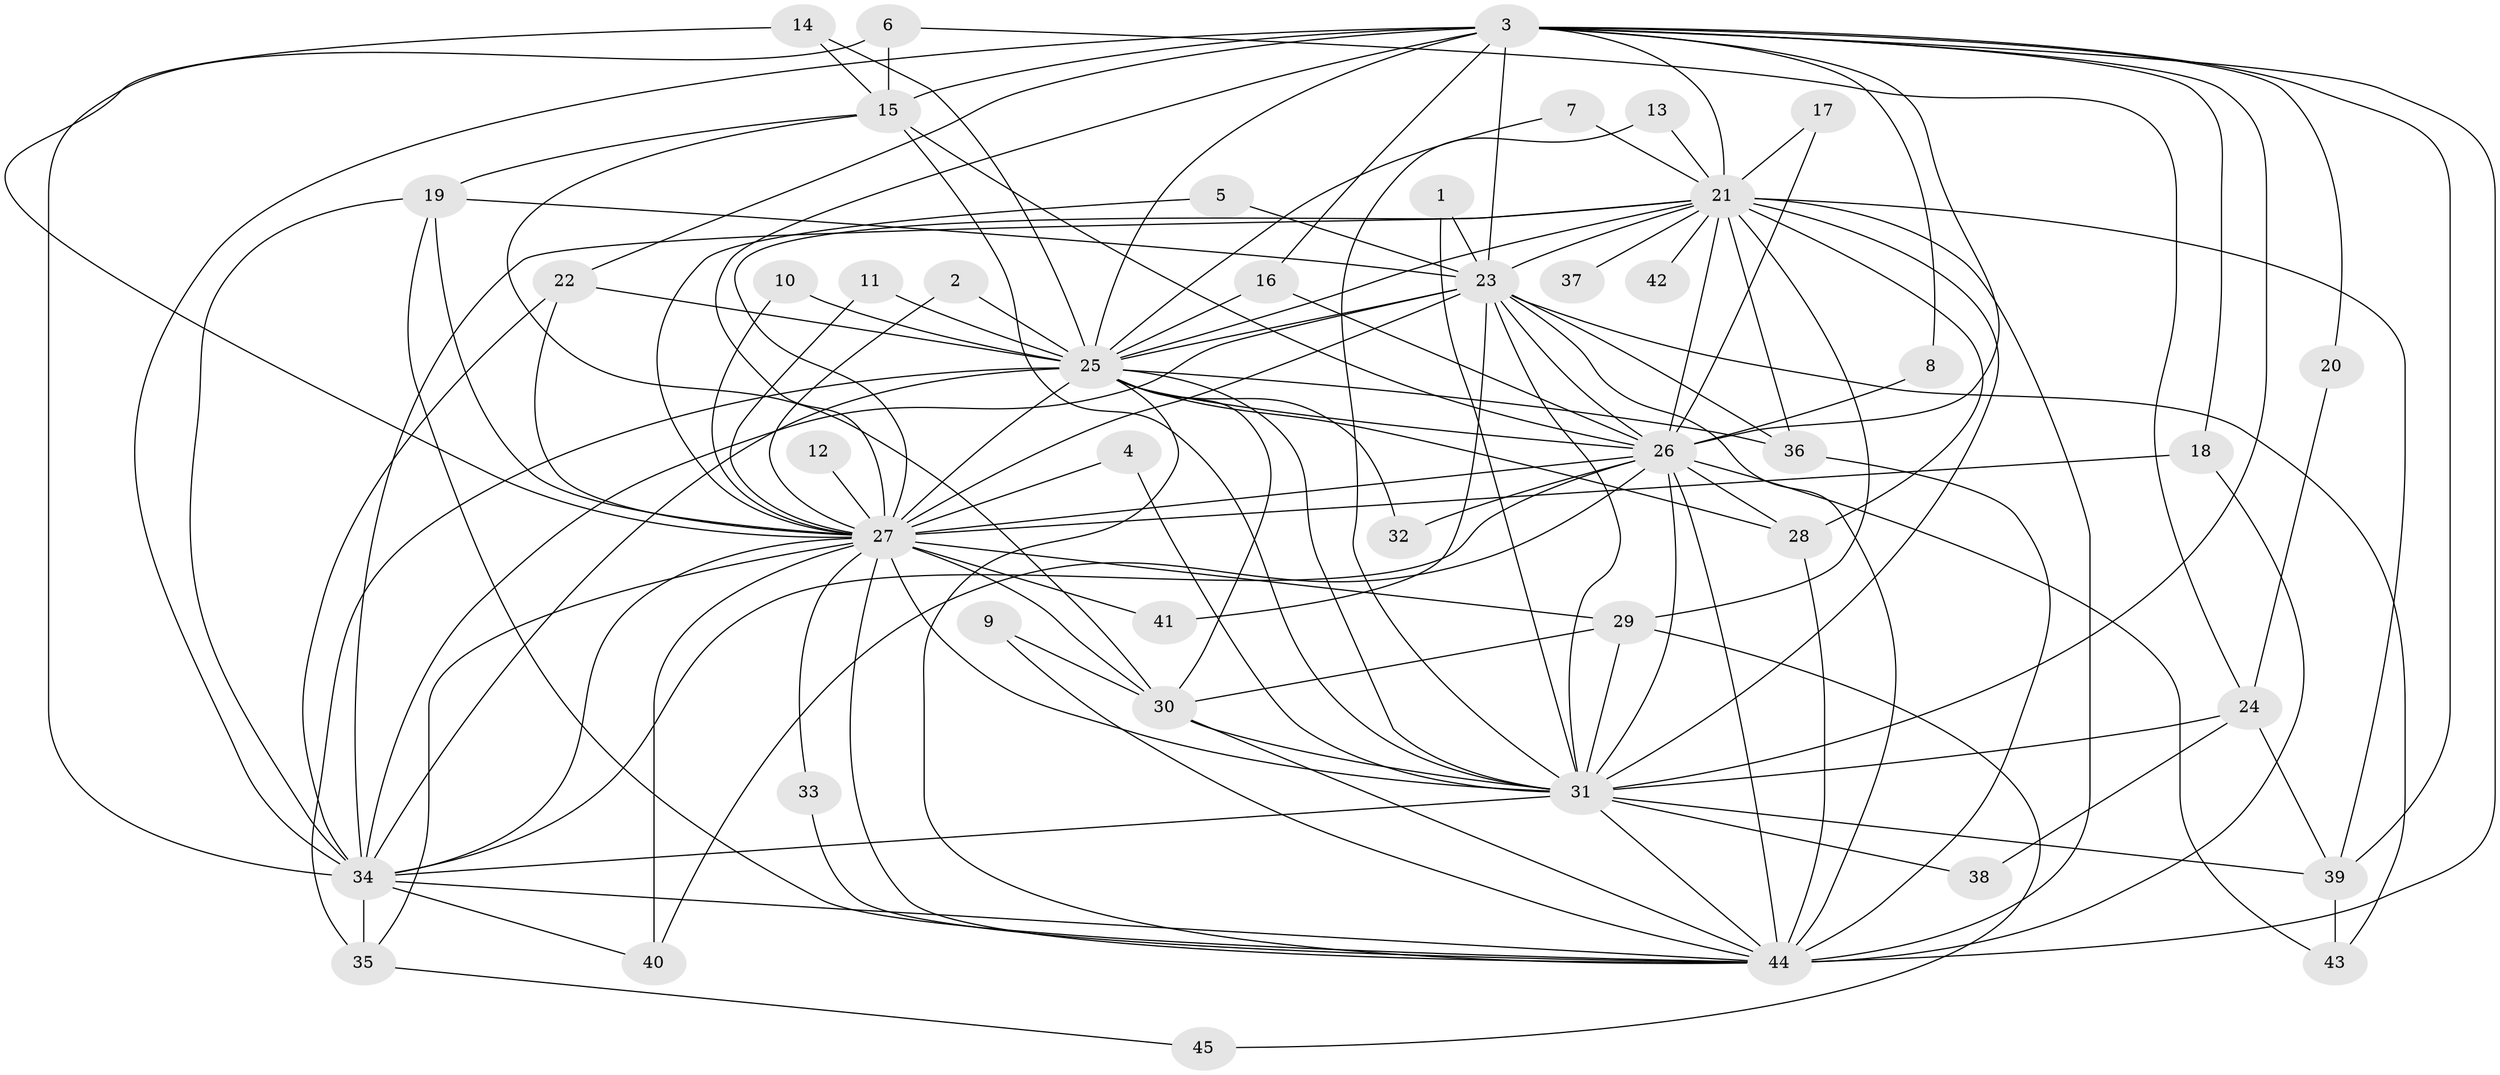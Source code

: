 // original degree distribution, {13: 0.011111111111111112, 14: 0.03333333333333333, 17: 0.011111111111111112, 21: 0.011111111111111112, 20: 0.011111111111111112, 30: 0.011111111111111112, 23: 0.011111111111111112, 18: 0.011111111111111112, 4: 0.1, 2: 0.5333333333333333, 7: 0.022222222222222223, 6: 0.05555555555555555, 3: 0.16666666666666666, 5: 0.011111111111111112}
// Generated by graph-tools (version 1.1) at 2025/25/03/09/25 03:25:43]
// undirected, 45 vertices, 128 edges
graph export_dot {
graph [start="1"]
  node [color=gray90,style=filled];
  1;
  2;
  3;
  4;
  5;
  6;
  7;
  8;
  9;
  10;
  11;
  12;
  13;
  14;
  15;
  16;
  17;
  18;
  19;
  20;
  21;
  22;
  23;
  24;
  25;
  26;
  27;
  28;
  29;
  30;
  31;
  32;
  33;
  34;
  35;
  36;
  37;
  38;
  39;
  40;
  41;
  42;
  43;
  44;
  45;
  1 -- 23 [weight=1.0];
  1 -- 31 [weight=1.0];
  2 -- 25 [weight=1.0];
  2 -- 27 [weight=1.0];
  3 -- 8 [weight=1.0];
  3 -- 15 [weight=1.0];
  3 -- 16 [weight=1.0];
  3 -- 18 [weight=1.0];
  3 -- 20 [weight=1.0];
  3 -- 21 [weight=2.0];
  3 -- 22 [weight=1.0];
  3 -- 23 [weight=3.0];
  3 -- 25 [weight=3.0];
  3 -- 26 [weight=3.0];
  3 -- 27 [weight=3.0];
  3 -- 31 [weight=2.0];
  3 -- 34 [weight=2.0];
  3 -- 39 [weight=1.0];
  3 -- 44 [weight=2.0];
  4 -- 27 [weight=1.0];
  4 -- 31 [weight=1.0];
  5 -- 23 [weight=1.0];
  5 -- 27 [weight=1.0];
  6 -- 15 [weight=1.0];
  6 -- 24 [weight=1.0];
  6 -- 34 [weight=2.0];
  7 -- 21 [weight=1.0];
  7 -- 25 [weight=1.0];
  8 -- 26 [weight=1.0];
  9 -- 30 [weight=1.0];
  9 -- 44 [weight=1.0];
  10 -- 25 [weight=1.0];
  10 -- 27 [weight=1.0];
  11 -- 25 [weight=1.0];
  11 -- 27 [weight=1.0];
  12 -- 27 [weight=1.0];
  13 -- 21 [weight=1.0];
  13 -- 31 [weight=1.0];
  14 -- 15 [weight=1.0];
  14 -- 25 [weight=1.0];
  14 -- 27 [weight=1.0];
  15 -- 19 [weight=1.0];
  15 -- 26 [weight=1.0];
  15 -- 30 [weight=1.0];
  15 -- 31 [weight=2.0];
  16 -- 25 [weight=1.0];
  16 -- 26 [weight=1.0];
  17 -- 21 [weight=1.0];
  17 -- 26 [weight=1.0];
  18 -- 27 [weight=1.0];
  18 -- 44 [weight=1.0];
  19 -- 23 [weight=3.0];
  19 -- 27 [weight=1.0];
  19 -- 34 [weight=1.0];
  19 -- 44 [weight=1.0];
  20 -- 24 [weight=1.0];
  21 -- 23 [weight=1.0];
  21 -- 25 [weight=2.0];
  21 -- 26 [weight=1.0];
  21 -- 27 [weight=1.0];
  21 -- 28 [weight=1.0];
  21 -- 29 [weight=1.0];
  21 -- 31 [weight=2.0];
  21 -- 34 [weight=1.0];
  21 -- 36 [weight=1.0];
  21 -- 37 [weight=2.0];
  21 -- 39 [weight=1.0];
  21 -- 42 [weight=1.0];
  21 -- 44 [weight=2.0];
  22 -- 25 [weight=2.0];
  22 -- 27 [weight=1.0];
  22 -- 34 [weight=1.0];
  23 -- 25 [weight=1.0];
  23 -- 26 [weight=1.0];
  23 -- 27 [weight=1.0];
  23 -- 31 [weight=1.0];
  23 -- 34 [weight=1.0];
  23 -- 36 [weight=1.0];
  23 -- 41 [weight=1.0];
  23 -- 43 [weight=1.0];
  23 -- 44 [weight=1.0];
  24 -- 31 [weight=1.0];
  24 -- 38 [weight=1.0];
  24 -- 39 [weight=3.0];
  25 -- 26 [weight=2.0];
  25 -- 27 [weight=1.0];
  25 -- 28 [weight=1.0];
  25 -- 30 [weight=1.0];
  25 -- 31 [weight=1.0];
  25 -- 32 [weight=1.0];
  25 -- 34 [weight=2.0];
  25 -- 35 [weight=2.0];
  25 -- 36 [weight=1.0];
  25 -- 44 [weight=1.0];
  26 -- 27 [weight=2.0];
  26 -- 28 [weight=1.0];
  26 -- 31 [weight=1.0];
  26 -- 32 [weight=1.0];
  26 -- 34 [weight=1.0];
  26 -- 40 [weight=1.0];
  26 -- 43 [weight=1.0];
  26 -- 44 [weight=2.0];
  27 -- 29 [weight=3.0];
  27 -- 30 [weight=1.0];
  27 -- 31 [weight=1.0];
  27 -- 33 [weight=1.0];
  27 -- 34 [weight=1.0];
  27 -- 35 [weight=1.0];
  27 -- 40 [weight=1.0];
  27 -- 41 [weight=1.0];
  27 -- 44 [weight=1.0];
  28 -- 44 [weight=1.0];
  29 -- 30 [weight=1.0];
  29 -- 31 [weight=1.0];
  29 -- 45 [weight=1.0];
  30 -- 31 [weight=1.0];
  30 -- 44 [weight=1.0];
  31 -- 34 [weight=1.0];
  31 -- 38 [weight=1.0];
  31 -- 39 [weight=1.0];
  31 -- 44 [weight=1.0];
  33 -- 44 [weight=1.0];
  34 -- 35 [weight=1.0];
  34 -- 40 [weight=1.0];
  34 -- 44 [weight=1.0];
  35 -- 45 [weight=1.0];
  36 -- 44 [weight=1.0];
  39 -- 43 [weight=1.0];
}
